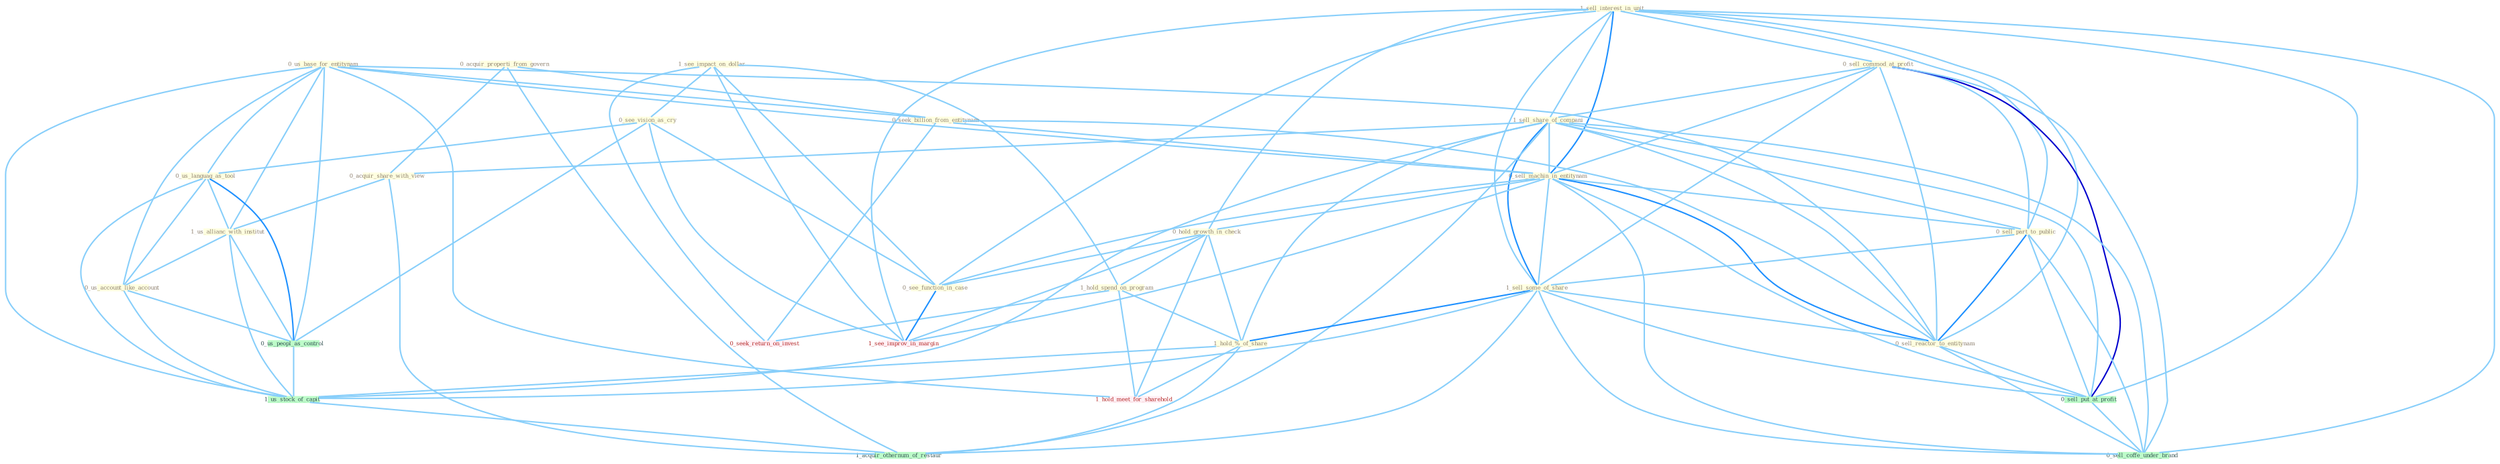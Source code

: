 Graph G{ 
    node
    [shape=polygon,style=filled,width=.5,height=.06,color="#BDFCC9",fixedsize=true,fontsize=4,
    fontcolor="#2f4f4f"];
    {node
    [color="#ffffe0", fontcolor="#8b7d6b"] "1_see_impact_on_dollar " "1_sell_interest_in_unit " "0_sell_commod_at_profit " "1_sell_share_of_compani " "0_acquir_properti_from_govern " "0_us_base_for_entitynam " "0_seek_billion_from_entitynam " "0_acquir_share_with_view " "0_see_vision_as_cry " "0_us_languag_as_tool " "0_sell_machin_in_entitynam " "1_us_allianc_with_institut " "0_hold_growth_in_check " "0_sell_part_to_public " "0_us_account_like_account " "1_hold_spend_on_program " "1_sell_some_of_share " "1_hold_%_of_share " "0_sell_reactor_to_entitynam " "0_see_function_in_case "}
{node [color="#fff0f5", fontcolor="#b22222"] "0_seek_return_on_invest " "1_see_improv_in_margin " "1_hold_meet_for_sharehold "}
edge [color="#B0E2FF"];

	"1_see_impact_on_dollar " -- "0_see_vision_as_cry " [w="1", color="#87cefa" ];
	"1_see_impact_on_dollar " -- "1_hold_spend_on_program " [w="1", color="#87cefa" ];
	"1_see_impact_on_dollar " -- "0_see_function_in_case " [w="1", color="#87cefa" ];
	"1_see_impact_on_dollar " -- "0_seek_return_on_invest " [w="1", color="#87cefa" ];
	"1_see_impact_on_dollar " -- "1_see_improv_in_margin " [w="1", color="#87cefa" ];
	"1_sell_interest_in_unit " -- "0_sell_commod_at_profit " [w="1", color="#87cefa" ];
	"1_sell_interest_in_unit " -- "1_sell_share_of_compani " [w="1", color="#87cefa" ];
	"1_sell_interest_in_unit " -- "0_sell_machin_in_entitynam " [w="2", color="#1e90ff" , len=0.8];
	"1_sell_interest_in_unit " -- "0_hold_growth_in_check " [w="1", color="#87cefa" ];
	"1_sell_interest_in_unit " -- "0_sell_part_to_public " [w="1", color="#87cefa" ];
	"1_sell_interest_in_unit " -- "1_sell_some_of_share " [w="1", color="#87cefa" ];
	"1_sell_interest_in_unit " -- "0_sell_reactor_to_entitynam " [w="1", color="#87cefa" ];
	"1_sell_interest_in_unit " -- "0_see_function_in_case " [w="1", color="#87cefa" ];
	"1_sell_interest_in_unit " -- "0_sell_put_at_profit " [w="1", color="#87cefa" ];
	"1_sell_interest_in_unit " -- "1_see_improv_in_margin " [w="1", color="#87cefa" ];
	"1_sell_interest_in_unit " -- "0_sell_coffe_under_brand " [w="1", color="#87cefa" ];
	"0_sell_commod_at_profit " -- "1_sell_share_of_compani " [w="1", color="#87cefa" ];
	"0_sell_commod_at_profit " -- "0_sell_machin_in_entitynam " [w="1", color="#87cefa" ];
	"0_sell_commod_at_profit " -- "0_sell_part_to_public " [w="1", color="#87cefa" ];
	"0_sell_commod_at_profit " -- "1_sell_some_of_share " [w="1", color="#87cefa" ];
	"0_sell_commod_at_profit " -- "0_sell_reactor_to_entitynam " [w="1", color="#87cefa" ];
	"0_sell_commod_at_profit " -- "0_sell_put_at_profit " [w="3", color="#0000cd" , len=0.6];
	"0_sell_commod_at_profit " -- "0_sell_coffe_under_brand " [w="1", color="#87cefa" ];
	"1_sell_share_of_compani " -- "0_acquir_share_with_view " [w="1", color="#87cefa" ];
	"1_sell_share_of_compani " -- "0_sell_machin_in_entitynam " [w="1", color="#87cefa" ];
	"1_sell_share_of_compani " -- "0_sell_part_to_public " [w="1", color="#87cefa" ];
	"1_sell_share_of_compani " -- "1_sell_some_of_share " [w="2", color="#1e90ff" , len=0.8];
	"1_sell_share_of_compani " -- "1_hold_%_of_share " [w="1", color="#87cefa" ];
	"1_sell_share_of_compani " -- "0_sell_reactor_to_entitynam " [w="1", color="#87cefa" ];
	"1_sell_share_of_compani " -- "0_sell_put_at_profit " [w="1", color="#87cefa" ];
	"1_sell_share_of_compani " -- "1_us_stock_of_capit " [w="1", color="#87cefa" ];
	"1_sell_share_of_compani " -- "0_sell_coffe_under_brand " [w="1", color="#87cefa" ];
	"1_sell_share_of_compani " -- "1_acquir_othernum_of_restaur " [w="1", color="#87cefa" ];
	"0_acquir_properti_from_govern " -- "0_seek_billion_from_entitynam " [w="1", color="#87cefa" ];
	"0_acquir_properti_from_govern " -- "0_acquir_share_with_view " [w="1", color="#87cefa" ];
	"0_acquir_properti_from_govern " -- "1_acquir_othernum_of_restaur " [w="1", color="#87cefa" ];
	"0_us_base_for_entitynam " -- "0_seek_billion_from_entitynam " [w="1", color="#87cefa" ];
	"0_us_base_for_entitynam " -- "0_us_languag_as_tool " [w="1", color="#87cefa" ];
	"0_us_base_for_entitynam " -- "0_sell_machin_in_entitynam " [w="1", color="#87cefa" ];
	"0_us_base_for_entitynam " -- "1_us_allianc_with_institut " [w="1", color="#87cefa" ];
	"0_us_base_for_entitynam " -- "0_us_account_like_account " [w="1", color="#87cefa" ];
	"0_us_base_for_entitynam " -- "0_sell_reactor_to_entitynam " [w="1", color="#87cefa" ];
	"0_us_base_for_entitynam " -- "0_us_peopl_as_control " [w="1", color="#87cefa" ];
	"0_us_base_for_entitynam " -- "1_us_stock_of_capit " [w="1", color="#87cefa" ];
	"0_us_base_for_entitynam " -- "1_hold_meet_for_sharehold " [w="1", color="#87cefa" ];
	"0_seek_billion_from_entitynam " -- "0_sell_machin_in_entitynam " [w="1", color="#87cefa" ];
	"0_seek_billion_from_entitynam " -- "0_sell_reactor_to_entitynam " [w="1", color="#87cefa" ];
	"0_seek_billion_from_entitynam " -- "0_seek_return_on_invest " [w="1", color="#87cefa" ];
	"0_acquir_share_with_view " -- "1_us_allianc_with_institut " [w="1", color="#87cefa" ];
	"0_acquir_share_with_view " -- "1_acquir_othernum_of_restaur " [w="1", color="#87cefa" ];
	"0_see_vision_as_cry " -- "0_us_languag_as_tool " [w="1", color="#87cefa" ];
	"0_see_vision_as_cry " -- "0_see_function_in_case " [w="1", color="#87cefa" ];
	"0_see_vision_as_cry " -- "0_us_peopl_as_control " [w="1", color="#87cefa" ];
	"0_see_vision_as_cry " -- "1_see_improv_in_margin " [w="1", color="#87cefa" ];
	"0_us_languag_as_tool " -- "1_us_allianc_with_institut " [w="1", color="#87cefa" ];
	"0_us_languag_as_tool " -- "0_us_account_like_account " [w="1", color="#87cefa" ];
	"0_us_languag_as_tool " -- "0_us_peopl_as_control " [w="2", color="#1e90ff" , len=0.8];
	"0_us_languag_as_tool " -- "1_us_stock_of_capit " [w="1", color="#87cefa" ];
	"0_sell_machin_in_entitynam " -- "0_hold_growth_in_check " [w="1", color="#87cefa" ];
	"0_sell_machin_in_entitynam " -- "0_sell_part_to_public " [w="1", color="#87cefa" ];
	"0_sell_machin_in_entitynam " -- "1_sell_some_of_share " [w="1", color="#87cefa" ];
	"0_sell_machin_in_entitynam " -- "0_sell_reactor_to_entitynam " [w="2", color="#1e90ff" , len=0.8];
	"0_sell_machin_in_entitynam " -- "0_see_function_in_case " [w="1", color="#87cefa" ];
	"0_sell_machin_in_entitynam " -- "0_sell_put_at_profit " [w="1", color="#87cefa" ];
	"0_sell_machin_in_entitynam " -- "1_see_improv_in_margin " [w="1", color="#87cefa" ];
	"0_sell_machin_in_entitynam " -- "0_sell_coffe_under_brand " [w="1", color="#87cefa" ];
	"1_us_allianc_with_institut " -- "0_us_account_like_account " [w="1", color="#87cefa" ];
	"1_us_allianc_with_institut " -- "0_us_peopl_as_control " [w="1", color="#87cefa" ];
	"1_us_allianc_with_institut " -- "1_us_stock_of_capit " [w="1", color="#87cefa" ];
	"0_hold_growth_in_check " -- "1_hold_spend_on_program " [w="1", color="#87cefa" ];
	"0_hold_growth_in_check " -- "1_hold_%_of_share " [w="1", color="#87cefa" ];
	"0_hold_growth_in_check " -- "0_see_function_in_case " [w="1", color="#87cefa" ];
	"0_hold_growth_in_check " -- "1_see_improv_in_margin " [w="1", color="#87cefa" ];
	"0_hold_growth_in_check " -- "1_hold_meet_for_sharehold " [w="1", color="#87cefa" ];
	"0_sell_part_to_public " -- "1_sell_some_of_share " [w="1", color="#87cefa" ];
	"0_sell_part_to_public " -- "0_sell_reactor_to_entitynam " [w="2", color="#1e90ff" , len=0.8];
	"0_sell_part_to_public " -- "0_sell_put_at_profit " [w="1", color="#87cefa" ];
	"0_sell_part_to_public " -- "0_sell_coffe_under_brand " [w="1", color="#87cefa" ];
	"0_us_account_like_account " -- "0_us_peopl_as_control " [w="1", color="#87cefa" ];
	"0_us_account_like_account " -- "1_us_stock_of_capit " [w="1", color="#87cefa" ];
	"1_hold_spend_on_program " -- "1_hold_%_of_share " [w="1", color="#87cefa" ];
	"1_hold_spend_on_program " -- "0_seek_return_on_invest " [w="1", color="#87cefa" ];
	"1_hold_spend_on_program " -- "1_hold_meet_for_sharehold " [w="1", color="#87cefa" ];
	"1_sell_some_of_share " -- "1_hold_%_of_share " [w="2", color="#1e90ff" , len=0.8];
	"1_sell_some_of_share " -- "0_sell_reactor_to_entitynam " [w="1", color="#87cefa" ];
	"1_sell_some_of_share " -- "0_sell_put_at_profit " [w="1", color="#87cefa" ];
	"1_sell_some_of_share " -- "1_us_stock_of_capit " [w="1", color="#87cefa" ];
	"1_sell_some_of_share " -- "0_sell_coffe_under_brand " [w="1", color="#87cefa" ];
	"1_sell_some_of_share " -- "1_acquir_othernum_of_restaur " [w="1", color="#87cefa" ];
	"1_hold_%_of_share " -- "1_us_stock_of_capit " [w="1", color="#87cefa" ];
	"1_hold_%_of_share " -- "1_hold_meet_for_sharehold " [w="1", color="#87cefa" ];
	"1_hold_%_of_share " -- "1_acquir_othernum_of_restaur " [w="1", color="#87cefa" ];
	"0_sell_reactor_to_entitynam " -- "0_sell_put_at_profit " [w="1", color="#87cefa" ];
	"0_sell_reactor_to_entitynam " -- "0_sell_coffe_under_brand " [w="1", color="#87cefa" ];
	"0_see_function_in_case " -- "1_see_improv_in_margin " [w="2", color="#1e90ff" , len=0.8];
	"0_us_peopl_as_control " -- "1_us_stock_of_capit " [w="1", color="#87cefa" ];
	"0_sell_put_at_profit " -- "0_sell_coffe_under_brand " [w="1", color="#87cefa" ];
	"1_us_stock_of_capit " -- "1_acquir_othernum_of_restaur " [w="1", color="#87cefa" ];
}